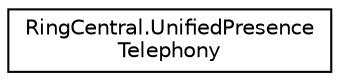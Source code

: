 digraph "Graphical Class Hierarchy"
{
 // LATEX_PDF_SIZE
  edge [fontname="Helvetica",fontsize="10",labelfontname="Helvetica",labelfontsize="10"];
  node [fontname="Helvetica",fontsize="10",shape=record];
  rankdir="LR";
  Node0 [label="RingCentral.UnifiedPresence\lTelephony",height=0.2,width=0.4,color="black", fillcolor="white", style="filled",URL="$classRingCentral_1_1UnifiedPresenceTelephony.html",tooltip="Returned if BLF feature is switched on"];
}
